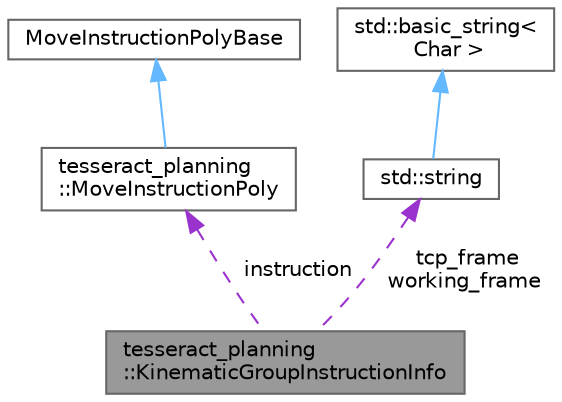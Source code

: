 digraph "tesseract_planning::KinematicGroupInstructionInfo"
{
 // LATEX_PDF_SIZE
  bgcolor="transparent";
  edge [fontname=Helvetica,fontsize=10,labelfontname=Helvetica,labelfontsize=10];
  node [fontname=Helvetica,fontsize=10,shape=box,height=0.2,width=0.4];
  Node1 [label="tesseract_planning\l::KinematicGroupInstructionInfo",height=0.2,width=0.4,color="gray40", fillcolor="grey60", style="filled", fontcolor="black",tooltip="The Kinematic Group Instruction Information struct."];
  Node2 -> Node1 [dir="back",color="darkorchid3",style="dashed",label=" instruction" ];
  Node2 [label="tesseract_planning\l::MoveInstructionPoly",height=0.2,width=0.4,color="gray40", fillcolor="white", style="filled",URL="$d6/df2/structtesseract__planning_1_1MoveInstructionPoly.html",tooltip=" "];
  Node3 -> Node2 [dir="back",color="steelblue1",style="solid"];
  Node3 [label="MoveInstructionPolyBase",height=0.2,width=0.4,color="gray40", fillcolor="white", style="filled",tooltip=" "];
  Node4 -> Node1 [dir="back",color="darkorchid3",style="dashed",label=" tcp_frame\nworking_frame" ];
  Node4 [label="std::string",height=0.2,width=0.4,color="gray40", fillcolor="white", style="filled",tooltip=" "];
  Node5 -> Node4 [dir="back",color="steelblue1",style="solid"];
  Node5 [label="std::basic_string\<\l Char \>",height=0.2,width=0.4,color="gray40", fillcolor="white", style="filled",tooltip=" "];
}
